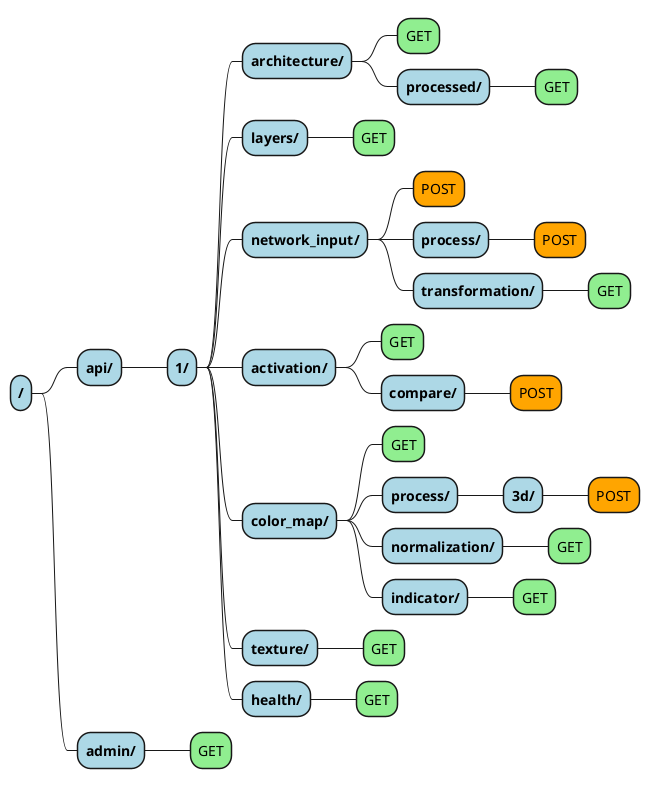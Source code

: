 @startmindmap

<style>
  node {
    Padding 8
    Margin 8
    HorizontalAlignment center
    LineThickness 1.5
  }
  arrow {
    LineThickness 1
  }
</style>


*[#lightblue] **/**
**[#lightblue] **api/**
***[#lightblue] **1/**

****[#lightblue] **architecture/**
*****[#lightgreen] GET
*****[#lightblue] **processed/**
******[#lightgreen] GET

****[#lightblue] **layers/**
*****[#lightgreen] GET

****[#lightblue] **network_input/**
*****[#orange] POST
*****[#lightblue] **process/**
******[#orange] POST
*****[#lightblue] **transformation/**
******[#lightgreen] GET

****[#lightblue] **activation/**
*****[#lightgreen] GET
*****[#lightblue] **compare/**
******[#orange] POST

****[#lightblue] **color_map/**
*****[#lightgreen] GET
*****[#lightblue] **process/**
******[#lightblue] **3d/**
*******[#orange] POST
*****[#lightblue] **normalization/**
******[#lightgreen] GET
*****[#lightblue] **indicator/**
******[#lightgreen] GET

****[#lightblue] **texture/**
*****[#lightgreen] GET

****[#lightblue] **health/**
*****[#lightgreen] GET

**[#lightblue] **admin/**
***[#lightgreen] GET
@endmindmap
